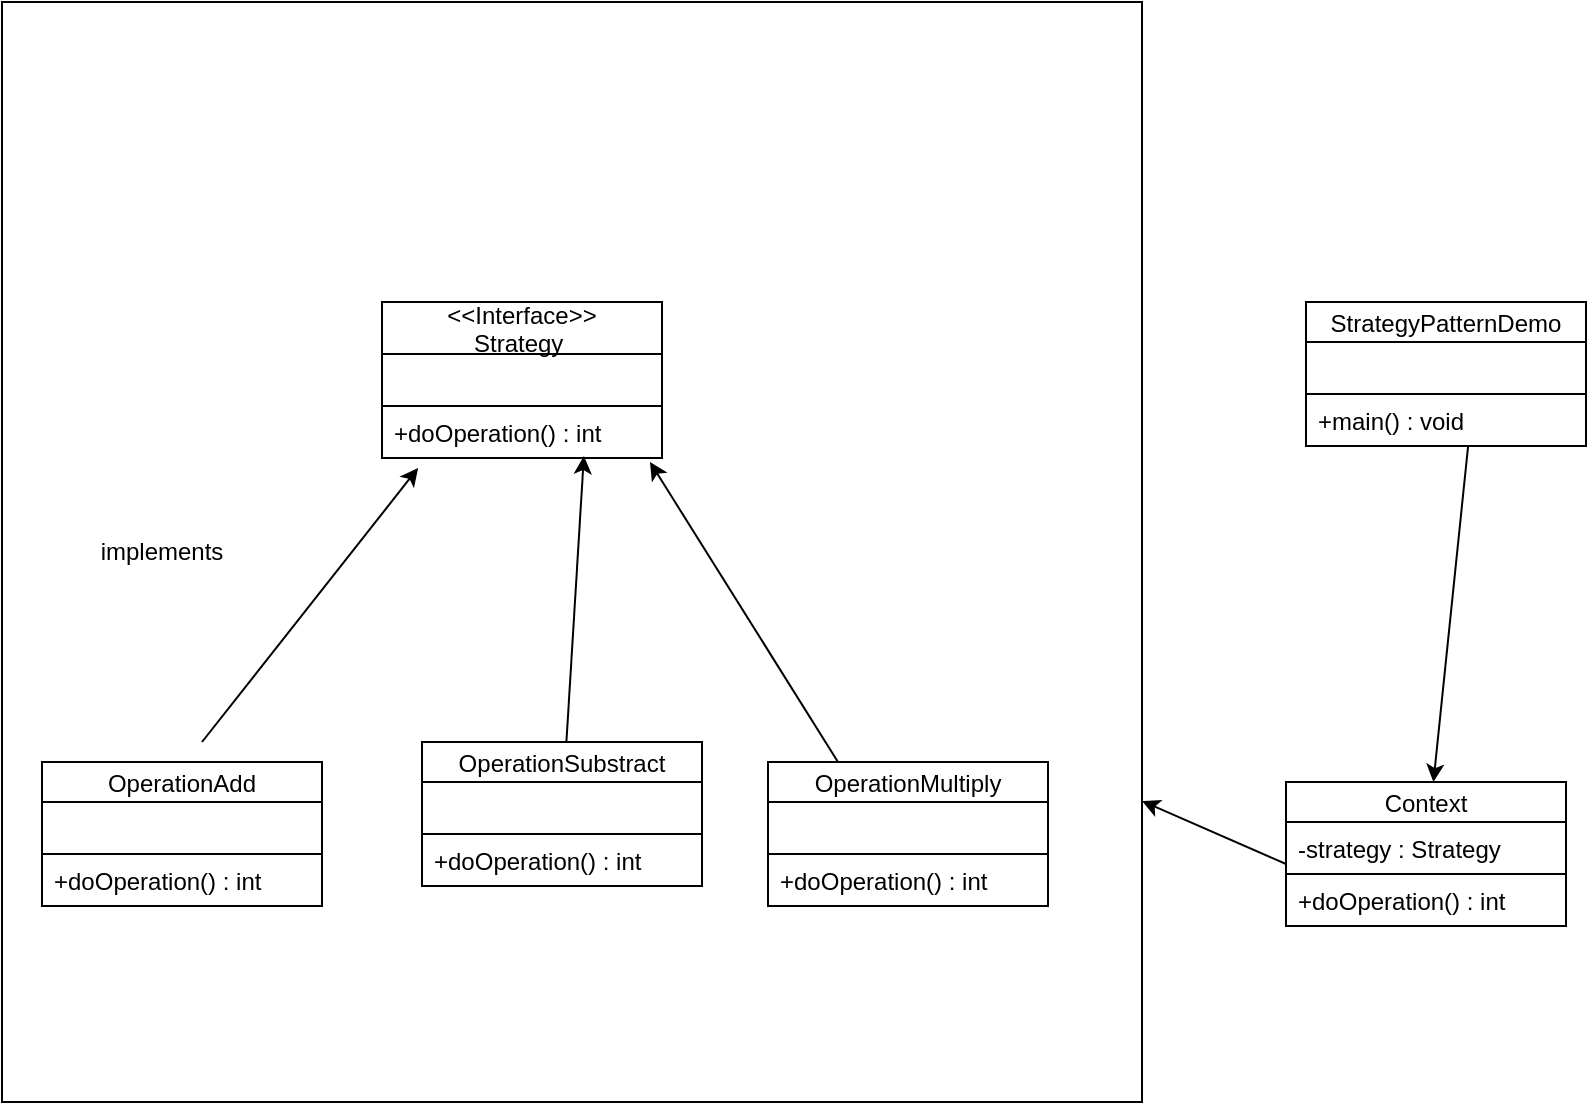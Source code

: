 <mxfile>
    <diagram id="ZE62A8aBz5jzIFXR6ArJ" name="페이지-1">
        <mxGraphModel dx="2722" dy="1146" grid="1" gridSize="10" guides="1" tooltips="1" connect="1" arrows="1" fold="1" page="1" pageScale="1" pageWidth="827" pageHeight="1169" math="0" shadow="0">
            <root>
                <mxCell id="0"/>
                <mxCell id="1" parent="0"/>
                <mxCell id="37" value="" style="rounded=0;whiteSpace=wrap;html=1;strokeColor=default;" vertex="1" parent="1">
                    <mxGeometry x="-850" y="190" width="570" height="550" as="geometry"/>
                </mxCell>
                <mxCell id="5" value="&lt;&lt;Interface&gt;&gt;&#10;Strategy " style="swimlane;fontStyle=0;childLayout=stackLayout;horizontal=1;startSize=26;fillColor=none;horizontalStack=0;resizeParent=1;resizeParentMax=0;resizeLast=0;collapsible=1;marginBottom=0;" parent="1" vertex="1">
                    <mxGeometry x="-660" y="340" width="140" height="78" as="geometry">
                        <mxRectangle x="-610" y="330" width="50" height="26" as="alternateBounds"/>
                    </mxGeometry>
                </mxCell>
                <mxCell id="7" value=" " style="text;strokeColor=none;fillColor=none;align=left;verticalAlign=top;spacingLeft=4;spacingRight=4;overflow=hidden;rotatable=0;points=[[0,0.5],[1,0.5]];portConstraint=eastwest;" parent="5" vertex="1">
                    <mxGeometry y="26" width="140" height="26" as="geometry"/>
                </mxCell>
                <mxCell id="8" value="+doOperation() : int" style="text;strokeColor=default;fillColor=none;align=left;verticalAlign=top;spacingLeft=4;spacingRight=4;overflow=hidden;rotatable=0;points=[[0,0.5],[1,0.5]];portConstraint=eastwest;" parent="5" vertex="1">
                    <mxGeometry y="52" width="140" height="26" as="geometry"/>
                </mxCell>
                <mxCell id="9" value="OperationAdd" style="swimlane;fontStyle=0;childLayout=stackLayout;horizontal=1;startSize=20;fillColor=none;horizontalStack=0;resizeParent=1;resizeParentMax=0;resizeLast=0;collapsible=1;marginBottom=0;strokeColor=default;" parent="1" vertex="1">
                    <mxGeometry x="-830" y="570" width="140" height="72" as="geometry"/>
                </mxCell>
                <mxCell id="11" value=" " style="text;strokeColor=default;fillColor=none;align=left;verticalAlign=top;spacingLeft=4;spacingRight=4;overflow=hidden;rotatable=0;points=[[0,0.5],[1,0.5]];portConstraint=eastwest;" parent="9" vertex="1">
                    <mxGeometry y="20" width="140" height="26" as="geometry"/>
                </mxCell>
                <mxCell id="12" value="+doOperation() : int" style="text;strokeColor=none;fillColor=none;align=left;verticalAlign=top;spacingLeft=4;spacingRight=4;overflow=hidden;rotatable=0;points=[[0,0.5],[1,0.5]];portConstraint=eastwest;" parent="9" vertex="1">
                    <mxGeometry y="46" width="140" height="26" as="geometry"/>
                </mxCell>
                <mxCell id="15" value="OperationSubstract" style="swimlane;fontStyle=0;childLayout=stackLayout;horizontal=1;startSize=20;fillColor=none;horizontalStack=0;resizeParent=1;resizeParentMax=0;resizeLast=0;collapsible=1;marginBottom=0;strokeColor=default;" vertex="1" parent="1">
                    <mxGeometry x="-640" y="560" width="140" height="72" as="geometry"/>
                </mxCell>
                <mxCell id="16" value=" " style="text;strokeColor=default;fillColor=none;align=left;verticalAlign=top;spacingLeft=4;spacingRight=4;overflow=hidden;rotatable=0;points=[[0,0.5],[1,0.5]];portConstraint=eastwest;" vertex="1" parent="15">
                    <mxGeometry y="20" width="140" height="26" as="geometry"/>
                </mxCell>
                <mxCell id="17" value="+doOperation() : int" style="text;strokeColor=none;fillColor=none;align=left;verticalAlign=top;spacingLeft=4;spacingRight=4;overflow=hidden;rotatable=0;points=[[0,0.5],[1,0.5]];portConstraint=eastwest;" vertex="1" parent="15">
                    <mxGeometry y="46" width="140" height="26" as="geometry"/>
                </mxCell>
                <mxCell id="18" value="implements" style="text;html=1;strokeColor=none;fillColor=none;align=center;verticalAlign=middle;whiteSpace=wrap;rounded=0;" vertex="1" parent="1">
                    <mxGeometry x="-800" y="450" width="60" height="30" as="geometry"/>
                </mxCell>
                <mxCell id="20" value="" style="endArrow=classic;html=1;entryX=0.721;entryY=0.962;entryDx=0;entryDy=0;entryPerimeter=0;" edge="1" parent="1" source="15" target="8">
                    <mxGeometry width="50" height="50" relative="1" as="geometry">
                        <mxPoint x="-580" y="600" as="sourcePoint"/>
                        <mxPoint x="-530" y="550" as="targetPoint"/>
                    </mxGeometry>
                </mxCell>
                <mxCell id="22" value="" style="endArrow=classic;html=1;entryX=0.129;entryY=1.192;entryDx=0;entryDy=0;entryPerimeter=0;" edge="1" parent="1" target="8">
                    <mxGeometry width="50" height="50" relative="1" as="geometry">
                        <mxPoint x="-750" y="560" as="sourcePoint"/>
                        <mxPoint x="-690" y="500" as="targetPoint"/>
                    </mxGeometry>
                </mxCell>
                <mxCell id="24" value="OperationMultiply" style="swimlane;fontStyle=0;childLayout=stackLayout;horizontal=1;startSize=20;fillColor=none;horizontalStack=0;resizeParent=1;resizeParentMax=0;resizeLast=0;collapsible=1;marginBottom=0;strokeColor=default;" vertex="1" parent="1">
                    <mxGeometry x="-467" y="570" width="140" height="72" as="geometry"/>
                </mxCell>
                <mxCell id="25" value=" " style="text;strokeColor=default;fillColor=none;align=left;verticalAlign=top;spacingLeft=4;spacingRight=4;overflow=hidden;rotatable=0;points=[[0,0.5],[1,0.5]];portConstraint=eastwest;" vertex="1" parent="24">
                    <mxGeometry y="20" width="140" height="26" as="geometry"/>
                </mxCell>
                <mxCell id="26" value="+doOperation() : int" style="text;strokeColor=none;fillColor=none;align=left;verticalAlign=top;spacingLeft=4;spacingRight=4;overflow=hidden;rotatable=0;points=[[0,0.5],[1,0.5]];portConstraint=eastwest;" vertex="1" parent="24">
                    <mxGeometry y="46" width="140" height="26" as="geometry"/>
                </mxCell>
                <mxCell id="27" value="" style="endArrow=classic;html=1;entryX=0.957;entryY=1.077;entryDx=0;entryDy=0;entryPerimeter=0;exitX=0.25;exitY=0;exitDx=0;exitDy=0;" edge="1" parent="1" source="24" target="8">
                    <mxGeometry width="50" height="50" relative="1" as="geometry">
                        <mxPoint x="-490" y="510" as="sourcePoint"/>
                        <mxPoint x="-440" y="460" as="targetPoint"/>
                    </mxGeometry>
                </mxCell>
                <mxCell id="28" value="Context" style="swimlane;fontStyle=0;childLayout=stackLayout;horizontal=1;startSize=20;fillColor=none;horizontalStack=0;resizeParent=1;resizeParentMax=0;resizeLast=0;collapsible=1;marginBottom=0;strokeColor=default;" vertex="1" parent="1">
                    <mxGeometry x="-208" y="580" width="140" height="72" as="geometry"/>
                </mxCell>
                <mxCell id="29" value="-strategy : Strategy" style="text;strokeColor=default;fillColor=none;align=left;verticalAlign=top;spacingLeft=4;spacingRight=4;overflow=hidden;rotatable=0;points=[[0,0.5],[1,0.5]];portConstraint=eastwest;" vertex="1" parent="28">
                    <mxGeometry y="20" width="140" height="26" as="geometry"/>
                </mxCell>
                <mxCell id="30" value="+doOperation() : int" style="text;strokeColor=none;fillColor=none;align=left;verticalAlign=top;spacingLeft=4;spacingRight=4;overflow=hidden;rotatable=0;points=[[0,0.5],[1,0.5]];portConstraint=eastwest;" vertex="1" parent="28">
                    <mxGeometry y="46" width="140" height="26" as="geometry"/>
                </mxCell>
                <mxCell id="31" value="StrategyPatternDemo" style="swimlane;fontStyle=0;childLayout=stackLayout;horizontal=1;startSize=20;fillColor=none;horizontalStack=0;resizeParent=1;resizeParentMax=0;resizeLast=0;collapsible=1;marginBottom=0;strokeColor=default;" vertex="1" parent="1">
                    <mxGeometry x="-198" y="340" width="140" height="72" as="geometry"/>
                </mxCell>
                <mxCell id="32" value=" " style="text;strokeColor=default;fillColor=none;align=left;verticalAlign=top;spacingLeft=4;spacingRight=4;overflow=hidden;rotatable=0;points=[[0,0.5],[1,0.5]];portConstraint=eastwest;" vertex="1" parent="31">
                    <mxGeometry y="20" width="140" height="26" as="geometry"/>
                </mxCell>
                <mxCell id="33" value="+main() : void" style="text;strokeColor=none;fillColor=none;align=left;verticalAlign=top;spacingLeft=4;spacingRight=4;overflow=hidden;rotatable=0;points=[[0,0.5],[1,0.5]];portConstraint=eastwest;" vertex="1" parent="31">
                    <mxGeometry y="46" width="140" height="26" as="geometry"/>
                </mxCell>
                <mxCell id="35" value="" style="endArrow=classic;html=1;exitX=0.579;exitY=1;exitDx=0;exitDy=0;exitPerimeter=0;" edge="1" parent="1" source="33" target="28">
                    <mxGeometry width="50" height="50" relative="1" as="geometry">
                        <mxPoint x="-160" y="486" as="sourcePoint"/>
                        <mxPoint x="-150" y="570" as="targetPoint"/>
                    </mxGeometry>
                </mxCell>
                <mxCell id="36" value="" style="endArrow=classic;html=1;exitX=0;exitY=-0.192;exitDx=0;exitDy=0;exitPerimeter=0;" edge="1" parent="1" source="30" target="37">
                    <mxGeometry width="50" height="50" relative="1" as="geometry">
                        <mxPoint x="-220" y="600" as="sourcePoint"/>
                        <mxPoint x="-240" y="730" as="targetPoint"/>
                    </mxGeometry>
                </mxCell>
            </root>
        </mxGraphModel>
    </diagram>
</mxfile>